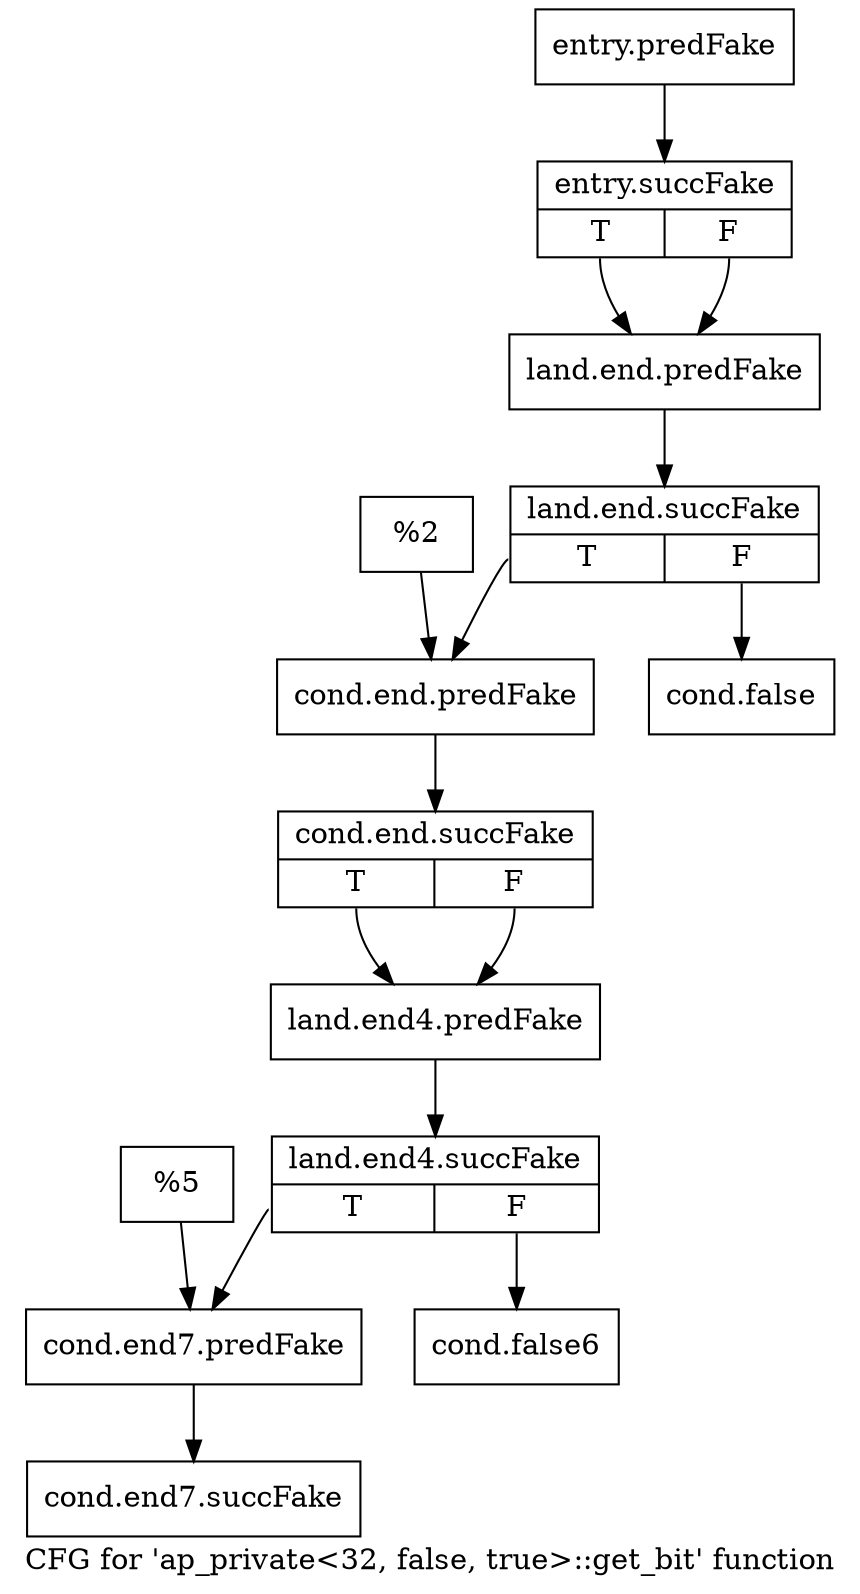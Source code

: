 digraph "CFG for 'ap_private\<32, false, true\>::get_bit' function" {
	label="CFG for 'ap_private\<32, false, true\>::get_bit' function";

	Node0x5a88390 [shape=record,filename="",linenumber="",label="{entry.predFake}"];
	Node0x5a88390 -> Node0x5b348c0[ callList="" memoryops="" filename="/home/omerfaruk/tools/Xilinx/Vitis_HLS/2023.2/include/etc/ap_private.h" execusionnum="0"];
	Node0x5b348c0 [shape=record,filename="/home/omerfaruk/tools/Xilinx/Vitis_HLS/2023.2/include/etc/ap_private.h",linenumber="2519",label="{entry.succFake|{<s0>T|<s1>F}}"];
	Node0x5b348c0:s0 -> Node0x5a88f80[ callList="" memoryops="" filename="" execusionnum="0"];
	Node0x5b348c0:s1 -> Node0x5a88f80;
	Node0x5a88f80 [shape=record,filename="/home/omerfaruk/tools/Xilinx/Vitis_HLS/2023.2/include/etc/ap_private.h",linenumber="2519",label="{land.end.predFake}"];
	Node0x5a88f80 -> Node0x5b34a40[ callList="" memoryops="" filename="/home/omerfaruk/tools/Xilinx/Vitis_HLS/2023.2/include/etc/ap_private.h" execusionnum="0"];
	Node0x5b34a40 [shape=record,filename="/home/omerfaruk/tools/Xilinx/Vitis_HLS/2023.2/include/etc/ap_private.h",linenumber="2519",label="{land.end.succFake|{<s0>T|<s1>F}}"];
	Node0x5b34a40:s0 -> Node0x5a890c0[ callList="" memoryops="" filename="/home/omerfaruk/tools/Xilinx/Vitis_HLS/2023.2/include/etc/ap_private.h" execusionnum="0"];
	Node0x5b34a40:s1 -> Node0x5a89020;
	Node0x5a89020 [shape=record,filename="/home/omerfaruk/tools/Xilinx/Vitis_HLS/2023.2/include/etc/ap_private.h",linenumber="2519",label="{cond.false}"];
	Node0x5a89070 [shape=record,filename="/home/omerfaruk/tools/Xilinx/Vitis_HLS/2023.2/include/etc/ap_private.h",linenumber="2519",label="{%2}"];
	Node0x5a89070 -> Node0x5a890c0;
	Node0x5a890c0 [shape=record,filename="/home/omerfaruk/tools/Xilinx/Vitis_HLS/2023.2/include/etc/ap_private.h",linenumber="2520",label="{cond.end.predFake}"];
	Node0x5a890c0 -> Node0x5b34fe0[ callList="" memoryops="" filename="/home/omerfaruk/tools/Xilinx/Vitis_HLS/2023.2/include/etc/ap_private.h" execusionnum="0"];
	Node0x5b34fe0 [shape=record,filename="/home/omerfaruk/tools/Xilinx/Vitis_HLS/2023.2/include/etc/ap_private.h",linenumber="2520",label="{cond.end.succFake|{<s0>T|<s1>F}}"];
	Node0x5b34fe0:s0 -> Node0x5a89160[ callList="" memoryops="" filename="" execusionnum="0"];
	Node0x5b34fe0:s1 -> Node0x5a89160;
	Node0x5a89160 [shape=record,filename="/home/omerfaruk/tools/Xilinx/Vitis_HLS/2023.2/include/etc/ap_private.h",linenumber="2520",label="{land.end4.predFake}"];
	Node0x5a89160 -> Node0x5b35140[ callList="" memoryops="" filename="/home/omerfaruk/tools/Xilinx/Vitis_HLS/2023.2/include/etc/ap_private.h" execusionnum="0"];
	Node0x5b35140 [shape=record,filename="/home/omerfaruk/tools/Xilinx/Vitis_HLS/2023.2/include/etc/ap_private.h",linenumber="2520",label="{land.end4.succFake|{<s0>T|<s1>F}}"];
	Node0x5b35140:s0 -> Node0x5a892a0[ callList="" memoryops="" filename="/home/omerfaruk/tools/Xilinx/Vitis_HLS/2023.2/include/etc/ap_private.h" execusionnum="0"];
	Node0x5b35140:s1 -> Node0x5a89200;
	Node0x5a89200 [shape=record,filename="/home/omerfaruk/tools/Xilinx/Vitis_HLS/2023.2/include/etc/ap_private.h",linenumber="2520",label="{cond.false6}"];
	Node0x5a89250 [shape=record,filename="/home/omerfaruk/tools/Xilinx/Vitis_HLS/2023.2/include/etc/ap_private.h",linenumber="2520",label="{%5}"];
	Node0x5a89250 -> Node0x5a892a0;
	Node0x5a892a0 [shape=record,filename="/home/omerfaruk/tools/Xilinx/Vitis_HLS/2023.2/include/etc/ap_private.h",linenumber="2522",label="{cond.end7.predFake}"];
	Node0x5a892a0 -> Node0x5b352a0[ callList="" memoryops="" filename="/home/omerfaruk/tools/Xilinx/Vitis_HLS/2023.2/include/etc/ap_private.h" execusionnum="0"];
	Node0x5b352a0 [shape=record,filename="/home/omerfaruk/tools/Xilinx/Vitis_HLS/2023.2/include/etc/ap_private.h",linenumber="2522",label="{cond.end7.succFake}"];
}

